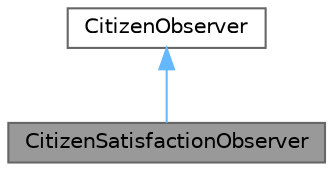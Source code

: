 digraph "CitizenSatisfactionObserver"
{
 // LATEX_PDF_SIZE
  bgcolor="transparent";
  edge [fontname=Helvetica,fontsize=10,labelfontname=Helvetica,labelfontsize=10];
  node [fontname=Helvetica,fontsize=10,shape=box,height=0.2,width=0.4];
  Node1 [id="Node000001",label="CitizenSatisfactionObserver",height=0.2,width=0.4,color="gray40", fillcolor="grey60", style="filled", fontcolor="black",tooltip="Observes changes in citizen satisfaction and updates their state accordingly."];
  Node2 -> Node1 [id="edge1_Node000001_Node000002",dir="back",color="steelblue1",style="solid",tooltip=" "];
  Node2 [id="Node000002",label="CitizenObserver",height=0.2,width=0.4,color="gray40", fillcolor="white", style="filled",URL="$classCitizenObserver.html",tooltip="Interface for observers of Citizen objects."];
}
